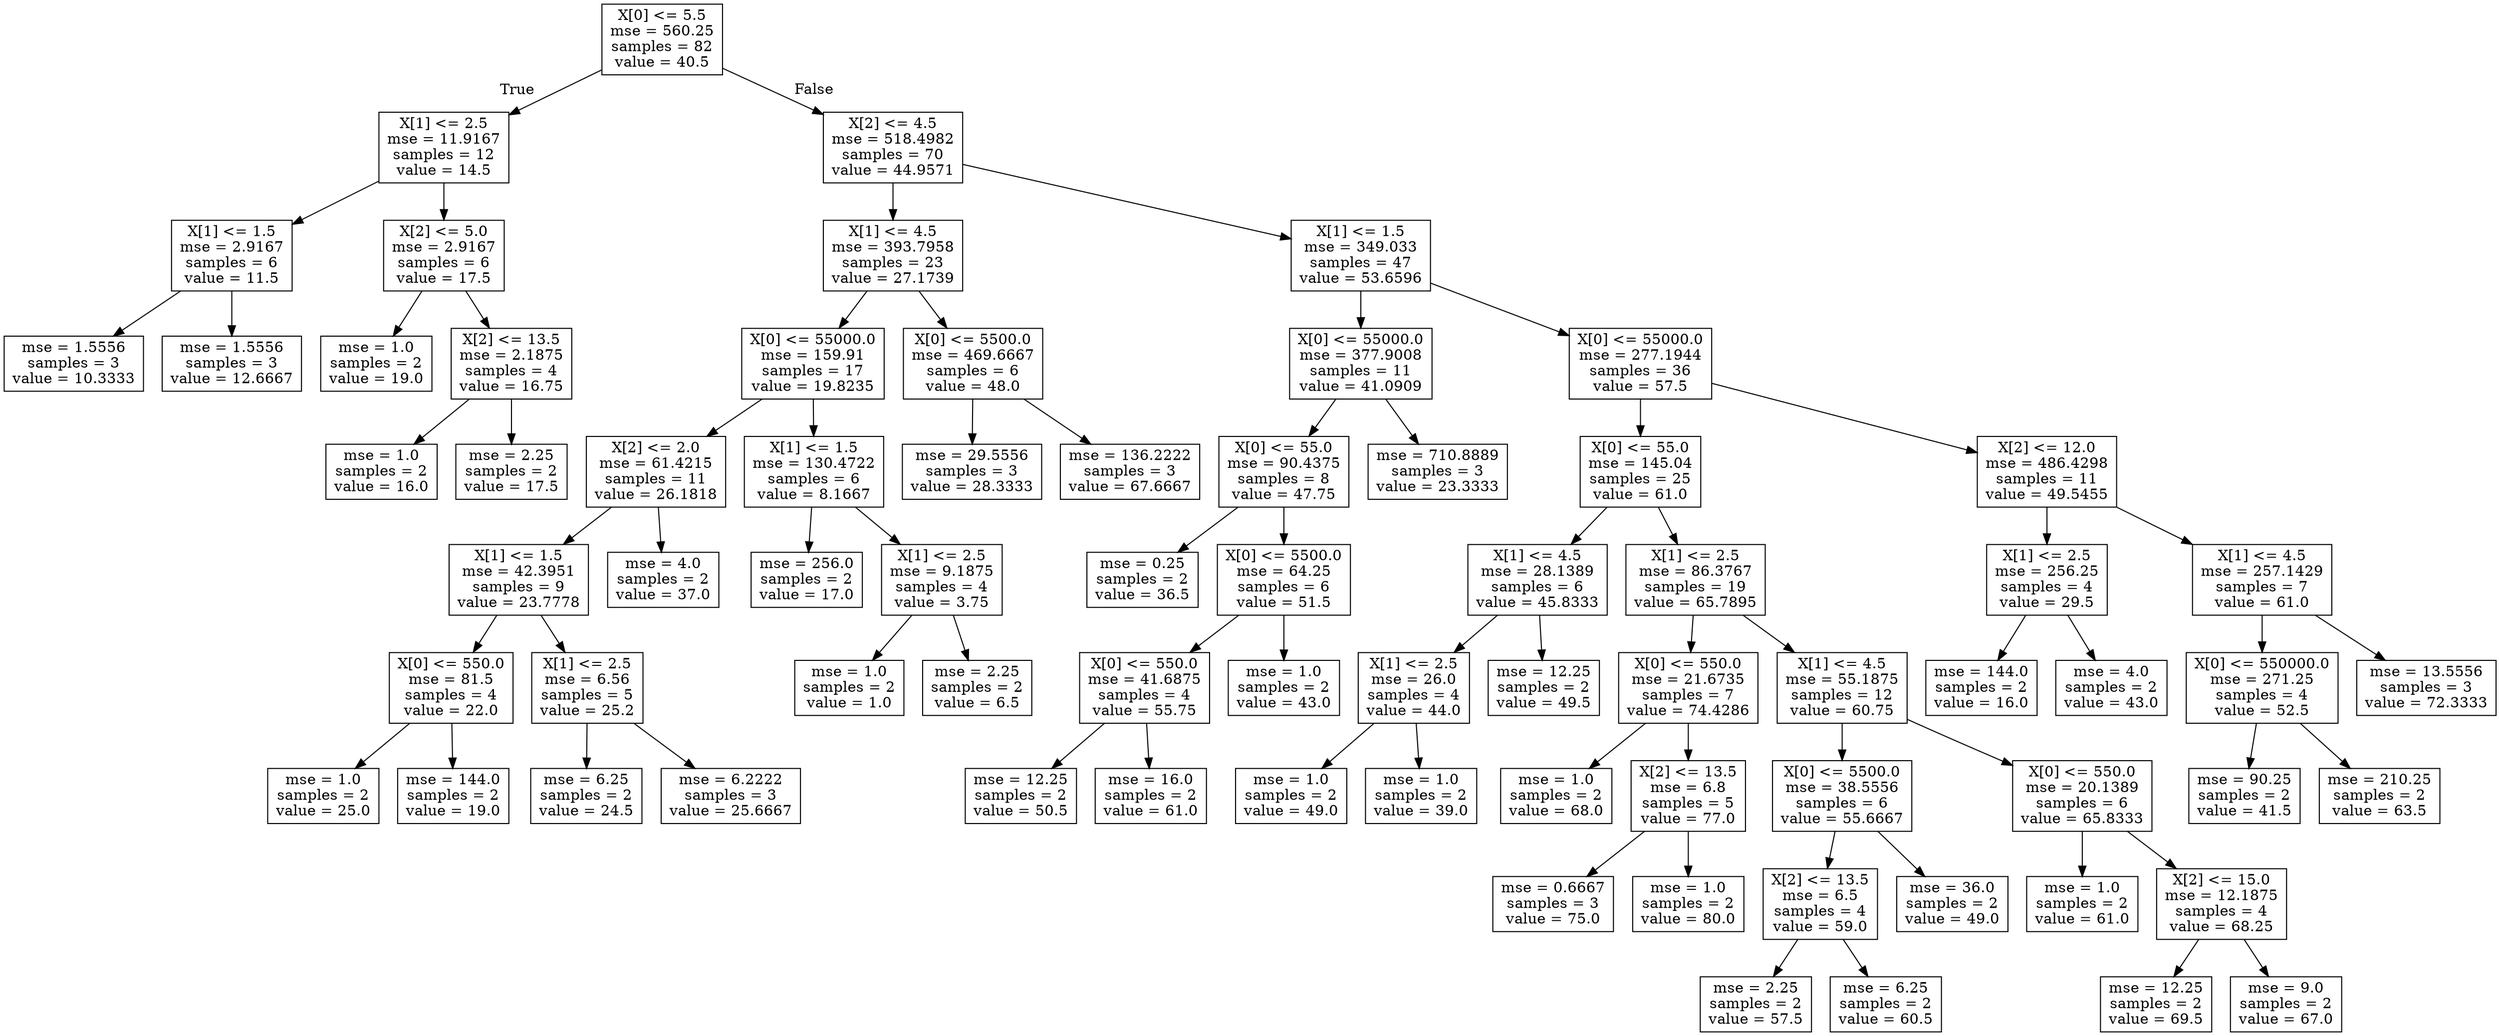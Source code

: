 digraph Tree {
node [shape=box] ;
0 [label="X[0] <= 5.5\nmse = 560.25\nsamples = 82\nvalue = 40.5"] ;
1 [label="X[1] <= 2.5\nmse = 11.9167\nsamples = 12\nvalue = 14.5"] ;
0 -> 1 [labeldistance=2.5, labelangle=45, headlabel="True"] ;
2 [label="X[1] <= 1.5\nmse = 2.9167\nsamples = 6\nvalue = 11.5"] ;
1 -> 2 ;
3 [label="mse = 1.5556\nsamples = 3\nvalue = 10.3333"] ;
2 -> 3 ;
4 [label="mse = 1.5556\nsamples = 3\nvalue = 12.6667"] ;
2 -> 4 ;
5 [label="X[2] <= 5.0\nmse = 2.9167\nsamples = 6\nvalue = 17.5"] ;
1 -> 5 ;
6 [label="mse = 1.0\nsamples = 2\nvalue = 19.0"] ;
5 -> 6 ;
7 [label="X[2] <= 13.5\nmse = 2.1875\nsamples = 4\nvalue = 16.75"] ;
5 -> 7 ;
8 [label="mse = 1.0\nsamples = 2\nvalue = 16.0"] ;
7 -> 8 ;
9 [label="mse = 2.25\nsamples = 2\nvalue = 17.5"] ;
7 -> 9 ;
10 [label="X[2] <= 4.5\nmse = 518.4982\nsamples = 70\nvalue = 44.9571"] ;
0 -> 10 [labeldistance=2.5, labelangle=-45, headlabel="False"] ;
11 [label="X[1] <= 4.5\nmse = 393.7958\nsamples = 23\nvalue = 27.1739"] ;
10 -> 11 ;
12 [label="X[0] <= 55000.0\nmse = 159.91\nsamples = 17\nvalue = 19.8235"] ;
11 -> 12 ;
13 [label="X[2] <= 2.0\nmse = 61.4215\nsamples = 11\nvalue = 26.1818"] ;
12 -> 13 ;
14 [label="X[1] <= 1.5\nmse = 42.3951\nsamples = 9\nvalue = 23.7778"] ;
13 -> 14 ;
15 [label="X[0] <= 550.0\nmse = 81.5\nsamples = 4\nvalue = 22.0"] ;
14 -> 15 ;
16 [label="mse = 1.0\nsamples = 2\nvalue = 25.0"] ;
15 -> 16 ;
17 [label="mse = 144.0\nsamples = 2\nvalue = 19.0"] ;
15 -> 17 ;
18 [label="X[1] <= 2.5\nmse = 6.56\nsamples = 5\nvalue = 25.2"] ;
14 -> 18 ;
19 [label="mse = 6.25\nsamples = 2\nvalue = 24.5"] ;
18 -> 19 ;
20 [label="mse = 6.2222\nsamples = 3\nvalue = 25.6667"] ;
18 -> 20 ;
21 [label="mse = 4.0\nsamples = 2\nvalue = 37.0"] ;
13 -> 21 ;
22 [label="X[1] <= 1.5\nmse = 130.4722\nsamples = 6\nvalue = 8.1667"] ;
12 -> 22 ;
23 [label="mse = 256.0\nsamples = 2\nvalue = 17.0"] ;
22 -> 23 ;
24 [label="X[1] <= 2.5\nmse = 9.1875\nsamples = 4\nvalue = 3.75"] ;
22 -> 24 ;
25 [label="mse = 1.0\nsamples = 2\nvalue = 1.0"] ;
24 -> 25 ;
26 [label="mse = 2.25\nsamples = 2\nvalue = 6.5"] ;
24 -> 26 ;
27 [label="X[0] <= 5500.0\nmse = 469.6667\nsamples = 6\nvalue = 48.0"] ;
11 -> 27 ;
28 [label="mse = 29.5556\nsamples = 3\nvalue = 28.3333"] ;
27 -> 28 ;
29 [label="mse = 136.2222\nsamples = 3\nvalue = 67.6667"] ;
27 -> 29 ;
30 [label="X[1] <= 1.5\nmse = 349.033\nsamples = 47\nvalue = 53.6596"] ;
10 -> 30 ;
31 [label="X[0] <= 55000.0\nmse = 377.9008\nsamples = 11\nvalue = 41.0909"] ;
30 -> 31 ;
32 [label="X[0] <= 55.0\nmse = 90.4375\nsamples = 8\nvalue = 47.75"] ;
31 -> 32 ;
33 [label="mse = 0.25\nsamples = 2\nvalue = 36.5"] ;
32 -> 33 ;
34 [label="X[0] <= 5500.0\nmse = 64.25\nsamples = 6\nvalue = 51.5"] ;
32 -> 34 ;
35 [label="X[0] <= 550.0\nmse = 41.6875\nsamples = 4\nvalue = 55.75"] ;
34 -> 35 ;
36 [label="mse = 12.25\nsamples = 2\nvalue = 50.5"] ;
35 -> 36 ;
37 [label="mse = 16.0\nsamples = 2\nvalue = 61.0"] ;
35 -> 37 ;
38 [label="mse = 1.0\nsamples = 2\nvalue = 43.0"] ;
34 -> 38 ;
39 [label="mse = 710.8889\nsamples = 3\nvalue = 23.3333"] ;
31 -> 39 ;
40 [label="X[0] <= 55000.0\nmse = 277.1944\nsamples = 36\nvalue = 57.5"] ;
30 -> 40 ;
41 [label="X[0] <= 55.0\nmse = 145.04\nsamples = 25\nvalue = 61.0"] ;
40 -> 41 ;
42 [label="X[1] <= 4.5\nmse = 28.1389\nsamples = 6\nvalue = 45.8333"] ;
41 -> 42 ;
43 [label="X[1] <= 2.5\nmse = 26.0\nsamples = 4\nvalue = 44.0"] ;
42 -> 43 ;
44 [label="mse = 1.0\nsamples = 2\nvalue = 49.0"] ;
43 -> 44 ;
45 [label="mse = 1.0\nsamples = 2\nvalue = 39.0"] ;
43 -> 45 ;
46 [label="mse = 12.25\nsamples = 2\nvalue = 49.5"] ;
42 -> 46 ;
47 [label="X[1] <= 2.5\nmse = 86.3767\nsamples = 19\nvalue = 65.7895"] ;
41 -> 47 ;
48 [label="X[0] <= 550.0\nmse = 21.6735\nsamples = 7\nvalue = 74.4286"] ;
47 -> 48 ;
49 [label="mse = 1.0\nsamples = 2\nvalue = 68.0"] ;
48 -> 49 ;
50 [label="X[2] <= 13.5\nmse = 6.8\nsamples = 5\nvalue = 77.0"] ;
48 -> 50 ;
51 [label="mse = 0.6667\nsamples = 3\nvalue = 75.0"] ;
50 -> 51 ;
52 [label="mse = 1.0\nsamples = 2\nvalue = 80.0"] ;
50 -> 52 ;
53 [label="X[1] <= 4.5\nmse = 55.1875\nsamples = 12\nvalue = 60.75"] ;
47 -> 53 ;
54 [label="X[0] <= 5500.0\nmse = 38.5556\nsamples = 6\nvalue = 55.6667"] ;
53 -> 54 ;
55 [label="X[2] <= 13.5\nmse = 6.5\nsamples = 4\nvalue = 59.0"] ;
54 -> 55 ;
56 [label="mse = 2.25\nsamples = 2\nvalue = 57.5"] ;
55 -> 56 ;
57 [label="mse = 6.25\nsamples = 2\nvalue = 60.5"] ;
55 -> 57 ;
58 [label="mse = 36.0\nsamples = 2\nvalue = 49.0"] ;
54 -> 58 ;
59 [label="X[0] <= 550.0\nmse = 20.1389\nsamples = 6\nvalue = 65.8333"] ;
53 -> 59 ;
60 [label="mse = 1.0\nsamples = 2\nvalue = 61.0"] ;
59 -> 60 ;
61 [label="X[2] <= 15.0\nmse = 12.1875\nsamples = 4\nvalue = 68.25"] ;
59 -> 61 ;
62 [label="mse = 12.25\nsamples = 2\nvalue = 69.5"] ;
61 -> 62 ;
63 [label="mse = 9.0\nsamples = 2\nvalue = 67.0"] ;
61 -> 63 ;
64 [label="X[2] <= 12.0\nmse = 486.4298\nsamples = 11\nvalue = 49.5455"] ;
40 -> 64 ;
65 [label="X[1] <= 2.5\nmse = 256.25\nsamples = 4\nvalue = 29.5"] ;
64 -> 65 ;
66 [label="mse = 144.0\nsamples = 2\nvalue = 16.0"] ;
65 -> 66 ;
67 [label="mse = 4.0\nsamples = 2\nvalue = 43.0"] ;
65 -> 67 ;
68 [label="X[1] <= 4.5\nmse = 257.1429\nsamples = 7\nvalue = 61.0"] ;
64 -> 68 ;
69 [label="X[0] <= 550000.0\nmse = 271.25\nsamples = 4\nvalue = 52.5"] ;
68 -> 69 ;
70 [label="mse = 90.25\nsamples = 2\nvalue = 41.5"] ;
69 -> 70 ;
71 [label="mse = 210.25\nsamples = 2\nvalue = 63.5"] ;
69 -> 71 ;
72 [label="mse = 13.5556\nsamples = 3\nvalue = 72.3333"] ;
68 -> 72 ;
}